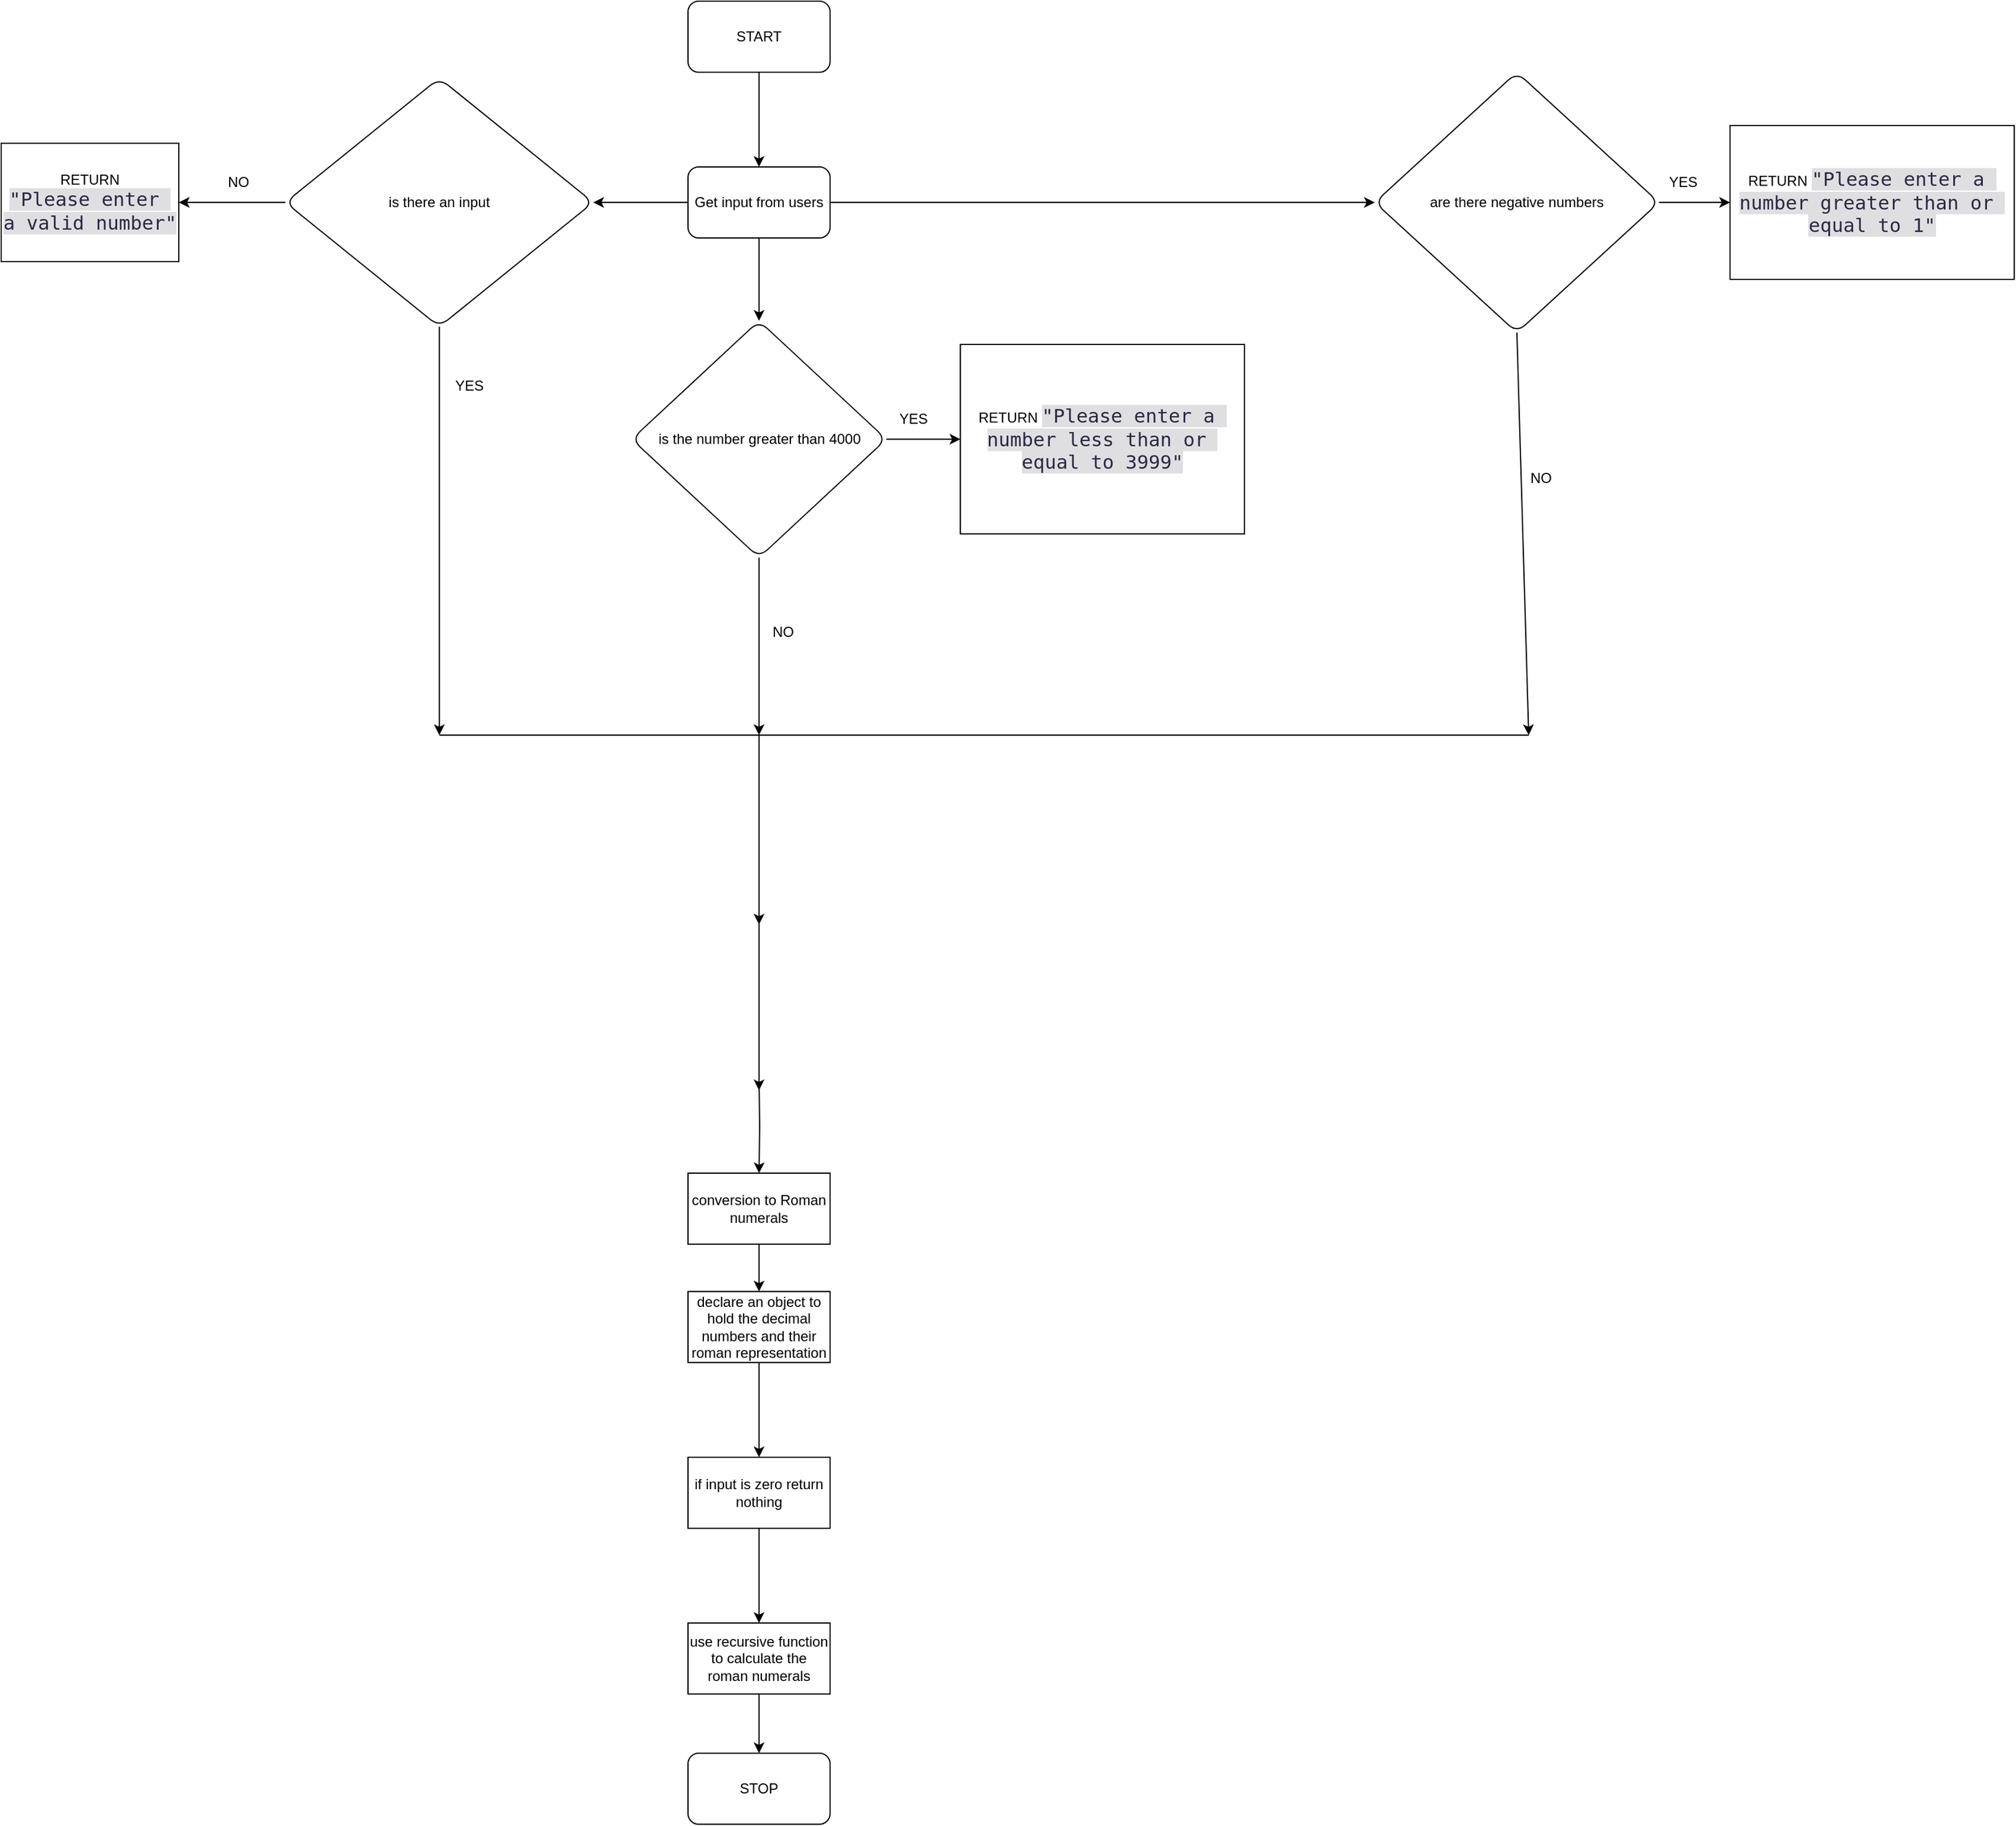 <mxfile version="24.8.0" pages="2">
  <diagram name="Page-1" id="vIL-I0sfT6Y0OZ06hQmx">
    <mxGraphModel dx="1676" dy="1535" grid="1" gridSize="10" guides="1" tooltips="1" connect="1" arrows="1" fold="1" page="1" pageScale="1" pageWidth="850" pageHeight="1100" math="0" shadow="0">
      <root>
        <mxCell id="0" />
        <mxCell id="1" parent="0" />
        <mxCell id="fpLjmtLVnQg6_11v8AQf-3" value="" style="edgeStyle=orthogonalEdgeStyle;rounded=0;orthogonalLoop=1;jettySize=auto;html=1;" parent="1" source="fpLjmtLVnQg6_11v8AQf-1" target="fpLjmtLVnQg6_11v8AQf-2" edge="1">
          <mxGeometry relative="1" as="geometry" />
        </mxCell>
        <mxCell id="fpLjmtLVnQg6_11v8AQf-1" value="START" style="rounded=1;whiteSpace=wrap;html=1;" parent="1" vertex="1">
          <mxGeometry x="370" y="-420" width="120" height="60" as="geometry" />
        </mxCell>
        <mxCell id="fpLjmtLVnQg6_11v8AQf-11" value="" style="edgeStyle=orthogonalEdgeStyle;rounded=0;orthogonalLoop=1;jettySize=auto;html=1;" parent="1" source="fpLjmtLVnQg6_11v8AQf-2" target="fpLjmtLVnQg6_11v8AQf-10" edge="1">
          <mxGeometry relative="1" as="geometry" />
        </mxCell>
        <mxCell id="fpLjmtLVnQg6_11v8AQf-13" value="" style="edgeStyle=orthogonalEdgeStyle;rounded=0;orthogonalLoop=1;jettySize=auto;html=1;" parent="1" source="fpLjmtLVnQg6_11v8AQf-2" target="fpLjmtLVnQg6_11v8AQf-12" edge="1">
          <mxGeometry relative="1" as="geometry" />
        </mxCell>
        <mxCell id="fpLjmtLVnQg6_11v8AQf-15" value="" style="edgeStyle=orthogonalEdgeStyle;rounded=0;orthogonalLoop=1;jettySize=auto;html=1;" parent="1" source="fpLjmtLVnQg6_11v8AQf-2" target="fpLjmtLVnQg6_11v8AQf-14" edge="1">
          <mxGeometry relative="1" as="geometry" />
        </mxCell>
        <mxCell id="fpLjmtLVnQg6_11v8AQf-2" value="Get input from users" style="rounded=1;whiteSpace=wrap;html=1;" parent="1" vertex="1">
          <mxGeometry x="370" y="-280" width="120" height="60" as="geometry" />
        </mxCell>
        <mxCell id="fpLjmtLVnQg6_11v8AQf-10" value="is the number greater than 4000" style="rhombus;whiteSpace=wrap;html=1;rounded=1;" parent="1" vertex="1">
          <mxGeometry x="322.5" y="-150" width="215" height="200" as="geometry" />
        </mxCell>
        <mxCell id="fpLjmtLVnQg6_11v8AQf-12" value="are there negative numbers" style="rhombus;whiteSpace=wrap;html=1;rounded=1;" parent="1" vertex="1">
          <mxGeometry x="950" y="-360" width="240" height="220" as="geometry" />
        </mxCell>
        <mxCell id="fpLjmtLVnQg6_11v8AQf-17" value="" style="edgeStyle=orthogonalEdgeStyle;rounded=0;orthogonalLoop=1;jettySize=auto;html=1;" parent="1" source="fpLjmtLVnQg6_11v8AQf-14" edge="1">
          <mxGeometry relative="1" as="geometry">
            <mxPoint x="160" y="200" as="targetPoint" />
          </mxGeometry>
        </mxCell>
        <mxCell id="fpLjmtLVnQg6_11v8AQf-14" value="is there an input" style="rhombus;whiteSpace=wrap;html=1;rounded=1;" parent="1" vertex="1">
          <mxGeometry x="30" y="-355" width="260" height="210" as="geometry" />
        </mxCell>
        <mxCell id="fpLjmtLVnQg6_11v8AQf-19" value="" style="endArrow=classic;html=1;rounded=0;exitX=0;exitY=0.5;exitDx=0;exitDy=0;entryX=1;entryY=0.5;entryDx=0;entryDy=0;" parent="1" source="fpLjmtLVnQg6_11v8AQf-14" target="fpLjmtLVnQg6_11v8AQf-20" edge="1">
          <mxGeometry width="50" height="50" relative="1" as="geometry">
            <mxPoint x="30" y="-270" as="sourcePoint" />
            <mxPoint x="-10" y="-250" as="targetPoint" />
          </mxGeometry>
        </mxCell>
        <mxCell id="fpLjmtLVnQg6_11v8AQf-20" value="RETURN&lt;div&gt;&lt;span style=&quot;color: rgb(42, 42, 64); font-family: Hack-ZeroSlash, monospace; font-size: 16.2px; text-align: left; white-space-collapse: break-spaces; background-color: rgb(223, 223, 226);&quot;&gt;&quot;Please enter a valid number&quot;&lt;/span&gt;&lt;/div&gt;" style="rounded=0;whiteSpace=wrap;html=1;" parent="1" vertex="1">
          <mxGeometry x="-210" y="-300" width="150" height="100" as="geometry" />
        </mxCell>
        <mxCell id="fpLjmtLVnQg6_11v8AQf-21" value="" style="endArrow=classic;html=1;rounded=0;exitX=0.5;exitY=1;exitDx=0;exitDy=0;" parent="1" source="fpLjmtLVnQg6_11v8AQf-10" edge="1">
          <mxGeometry width="50" height="50" relative="1" as="geometry">
            <mxPoint x="450" y="70" as="sourcePoint" />
            <mxPoint x="430" y="200" as="targetPoint" />
          </mxGeometry>
        </mxCell>
        <mxCell id="fpLjmtLVnQg6_11v8AQf-23" value="" style="endArrow=classic;html=1;rounded=0;exitX=1;exitY=0.5;exitDx=0;exitDy=0;" parent="1" source="fpLjmtLVnQg6_11v8AQf-10" edge="1">
          <mxGeometry width="50" height="50" relative="1" as="geometry">
            <mxPoint x="540" y="-40" as="sourcePoint" />
            <mxPoint x="600" y="-50" as="targetPoint" />
          </mxGeometry>
        </mxCell>
        <mxCell id="fpLjmtLVnQg6_11v8AQf-24" value="RETURN&amp;nbsp;&lt;span style=&quot;color: rgb(42, 42, 64); font-family: Hack-ZeroSlash, monospace; font-size: 16.2px; text-align: left; white-space-collapse: break-spaces; background-color: rgb(223, 223, 226);&quot;&gt;&quot;Please enter a number less than or equal to 3999&quot;&lt;/span&gt;" style="rounded=0;whiteSpace=wrap;html=1;" parent="1" vertex="1">
          <mxGeometry x="600" y="-130" width="240" height="160" as="geometry" />
        </mxCell>
        <mxCell id="fpLjmtLVnQg6_11v8AQf-25" value="" style="endArrow=classic;html=1;rounded=0;exitX=0.5;exitY=1;exitDx=0;exitDy=0;" parent="1" source="fpLjmtLVnQg6_11v8AQf-12" edge="1">
          <mxGeometry width="50" height="50" relative="1" as="geometry">
            <mxPoint x="1140" y="-80" as="sourcePoint" />
            <mxPoint x="1080" y="200" as="targetPoint" />
          </mxGeometry>
        </mxCell>
        <mxCell id="fpLjmtLVnQg6_11v8AQf-26" value="" style="endArrow=classic;html=1;rounded=0;" parent="1" source="fpLjmtLVnQg6_11v8AQf-12" edge="1">
          <mxGeometry width="50" height="50" relative="1" as="geometry">
            <mxPoint x="1170" y="-160" as="sourcePoint" />
            <mxPoint x="1250" y="-250" as="targetPoint" />
          </mxGeometry>
        </mxCell>
        <mxCell id="fpLjmtLVnQg6_11v8AQf-28" value="RETURN&amp;nbsp;&lt;span style=&quot;color: rgb(42, 42, 64); font-family: Hack-ZeroSlash, monospace; font-size: 16.2px; text-align: left; white-space-collapse: break-spaces; background-color: rgb(223, 223, 226);&quot;&gt;&quot;Please enter a number greater than or equal to 1&quot;&lt;/span&gt;" style="rounded=0;whiteSpace=wrap;html=1;" parent="1" vertex="1">
          <mxGeometry x="1250" y="-315" width="240" height="130" as="geometry" />
        </mxCell>
        <mxCell id="fpLjmtLVnQg6_11v8AQf-29" value="YES" style="text;html=1;align=center;verticalAlign=middle;resizable=0;points=[];autosize=1;strokeColor=none;fillColor=none;" parent="1" vertex="1">
          <mxGeometry x="160" y="-110" width="50" height="30" as="geometry" />
        </mxCell>
        <mxCell id="fpLjmtLVnQg6_11v8AQf-31" value="NO" style="text;html=1;align=center;verticalAlign=middle;resizable=0;points=[];autosize=1;strokeColor=none;fillColor=none;" parent="1" vertex="1">
          <mxGeometry x="-30" y="-282" width="40" height="30" as="geometry" />
        </mxCell>
        <mxCell id="fpLjmtLVnQg6_11v8AQf-33" value="YES" style="text;html=1;align=center;verticalAlign=middle;resizable=0;points=[];autosize=1;strokeColor=none;fillColor=none;" parent="1" vertex="1">
          <mxGeometry x="535" y="-82" width="50" height="30" as="geometry" />
        </mxCell>
        <mxCell id="fpLjmtLVnQg6_11v8AQf-34" value="YES" style="text;html=1;align=center;verticalAlign=middle;resizable=0;points=[];autosize=1;strokeColor=none;fillColor=none;" parent="1" vertex="1">
          <mxGeometry x="1185" y="-282" width="50" height="30" as="geometry" />
        </mxCell>
        <mxCell id="xKza-f95iylEyheFijkY-1" value="" style="endArrow=none;html=1;rounded=0;" edge="1" parent="1">
          <mxGeometry width="50" height="50" relative="1" as="geometry">
            <mxPoint x="160" y="200" as="sourcePoint" />
            <mxPoint x="1080" y="200" as="targetPoint" />
          </mxGeometry>
        </mxCell>
        <mxCell id="xKza-f95iylEyheFijkY-2" value="" style="endArrow=classic;html=1;rounded=0;" edge="1" parent="1">
          <mxGeometry width="50" height="50" relative="1" as="geometry">
            <mxPoint x="430" y="200" as="sourcePoint" />
            <mxPoint x="430" y="360" as="targetPoint" />
          </mxGeometry>
        </mxCell>
        <mxCell id="xKza-f95iylEyheFijkY-27" value="" style="edgeStyle=orthogonalEdgeStyle;rounded=0;orthogonalLoop=1;jettySize=auto;html=1;" edge="1" parent="1">
          <mxGeometry relative="1" as="geometry">
            <mxPoint x="430" y="500" as="targetPoint" />
            <mxPoint x="430" y="350" as="sourcePoint" />
          </mxGeometry>
        </mxCell>
        <mxCell id="xKza-f95iylEyheFijkY-29" value="" style="edgeStyle=orthogonalEdgeStyle;rounded=0;orthogonalLoop=1;jettySize=auto;html=1;" edge="1" parent="1" target="xKza-f95iylEyheFijkY-31">
          <mxGeometry relative="1" as="geometry">
            <mxPoint x="430" y="490" as="sourcePoint" />
          </mxGeometry>
        </mxCell>
        <mxCell id="xKza-f95iylEyheFijkY-31" value="conversion to Roman numerals" style="rounded=0;whiteSpace=wrap;html=1;" vertex="1" parent="1">
          <mxGeometry x="370" y="570" width="120" height="60" as="geometry" />
        </mxCell>
        <mxCell id="xKza-f95iylEyheFijkY-32" value="" style="endArrow=classic;html=1;rounded=0;exitX=0.5;exitY=1;exitDx=0;exitDy=0;" edge="1" parent="1" source="xKza-f95iylEyheFijkY-31">
          <mxGeometry width="50" height="50" relative="1" as="geometry">
            <mxPoint x="500" y="650" as="sourcePoint" />
            <mxPoint x="430" y="670" as="targetPoint" />
          </mxGeometry>
        </mxCell>
        <mxCell id="xKza-f95iylEyheFijkY-33" value="" style="edgeStyle=orthogonalEdgeStyle;rounded=0;orthogonalLoop=1;jettySize=auto;html=1;" edge="1" parent="1" source="xKza-f95iylEyheFijkY-34" target="xKza-f95iylEyheFijkY-36">
          <mxGeometry relative="1" as="geometry" />
        </mxCell>
        <mxCell id="xKza-f95iylEyheFijkY-34" value="declare an object to hold the decimal numbers and their roman representation" style="rounded=0;whiteSpace=wrap;html=1;" vertex="1" parent="1">
          <mxGeometry x="370" y="670" width="120" height="60" as="geometry" />
        </mxCell>
        <mxCell id="xKza-f95iylEyheFijkY-35" value="" style="edgeStyle=orthogonalEdgeStyle;rounded=0;orthogonalLoop=1;jettySize=auto;html=1;" edge="1" parent="1" source="xKza-f95iylEyheFijkY-36" target="xKza-f95iylEyheFijkY-37">
          <mxGeometry relative="1" as="geometry" />
        </mxCell>
        <mxCell id="xKza-f95iylEyheFijkY-36" value="if input is zero return nothing" style="rounded=0;whiteSpace=wrap;html=1;" vertex="1" parent="1">
          <mxGeometry x="370" y="810" width="120" height="60" as="geometry" />
        </mxCell>
        <mxCell id="xKza-f95iylEyheFijkY-39" value="" style="edgeStyle=orthogonalEdgeStyle;rounded=0;orthogonalLoop=1;jettySize=auto;html=1;" edge="1" parent="1" source="xKza-f95iylEyheFijkY-37" target="xKza-f95iylEyheFijkY-38">
          <mxGeometry relative="1" as="geometry" />
        </mxCell>
        <mxCell id="xKza-f95iylEyheFijkY-37" value="use recursive function to calculate the roman numerals" style="whiteSpace=wrap;html=1;rounded=0;" vertex="1" parent="1">
          <mxGeometry x="370" y="950" width="120" height="60" as="geometry" />
        </mxCell>
        <mxCell id="xKza-f95iylEyheFijkY-38" value="STOP" style="rounded=1;whiteSpace=wrap;html=1;" vertex="1" parent="1">
          <mxGeometry x="370" y="1060" width="120" height="60" as="geometry" />
        </mxCell>
        <mxCell id="xKza-f95iylEyheFijkY-40" value="NO" style="text;html=1;align=center;verticalAlign=middle;resizable=0;points=[];autosize=1;strokeColor=none;fillColor=none;" vertex="1" parent="1">
          <mxGeometry x="1070" y="-32" width="40" height="30" as="geometry" />
        </mxCell>
        <mxCell id="xKza-f95iylEyheFijkY-41" value="NO" style="text;html=1;align=center;verticalAlign=middle;resizable=0;points=[];autosize=1;strokeColor=none;fillColor=none;" vertex="1" parent="1">
          <mxGeometry x="430" y="98" width="40" height="30" as="geometry" />
        </mxCell>
      </root>
    </mxGraphModel>
  </diagram>
  <diagram id="BZR44DvwZokiJtuKy5I9" name="Page-2">
    <mxGraphModel dx="826" dy="1535" grid="1" gridSize="10" guides="1" tooltips="1" connect="1" arrows="1" fold="1" page="1" pageScale="1" pageWidth="850" pageHeight="1100" math="0" shadow="0">
      <root>
        <mxCell id="0" />
        <mxCell id="1" parent="0" />
        <mxCell id="R4KuYA0PfmF7pxv1_BAe-3" value="" style="edgeStyle=orthogonalEdgeStyle;rounded=0;orthogonalLoop=1;jettySize=auto;html=1;" parent="1" source="R4KuYA0PfmF7pxv1_BAe-1" edge="1">
          <mxGeometry relative="1" as="geometry">
            <mxPoint x="380" y="-280" as="targetPoint" />
          </mxGeometry>
        </mxCell>
        <mxCell id="R4KuYA0PfmF7pxv1_BAe-1" value="START" style="rounded=1;whiteSpace=wrap;html=1;" parent="1" vertex="1">
          <mxGeometry x="320" y="-420" width="120" height="60" as="geometry" />
        </mxCell>
        <mxCell id="R4KuYA0PfmF7pxv1_BAe-6" value="" style="edgeStyle=orthogonalEdgeStyle;rounded=0;orthogonalLoop=1;jettySize=auto;html=1;" parent="1" source="R4KuYA0PfmF7pxv1_BAe-4" target="R4KuYA0PfmF7pxv1_BAe-5" edge="1">
          <mxGeometry relative="1" as="geometry" />
        </mxCell>
        <mxCell id="R4KuYA0PfmF7pxv1_BAe-4" value="Get input" style="rounded=0;whiteSpace=wrap;html=1;" parent="1" vertex="1">
          <mxGeometry x="320" y="-280" width="120" height="60" as="geometry" />
        </mxCell>
        <mxCell id="R4KuYA0PfmF7pxv1_BAe-5" value="conversion to Roman numerals" style="rounded=0;whiteSpace=wrap;html=1;" parent="1" vertex="1">
          <mxGeometry x="320" y="-140" width="120" height="60" as="geometry" />
        </mxCell>
        <mxCell id="DSLGoi_0Cr1H41tu2KNo-1" value="" style="endArrow=classic;html=1;rounded=0;exitX=0.5;exitY=1;exitDx=0;exitDy=0;" edge="1" parent="1" source="R4KuYA0PfmF7pxv1_BAe-5">
          <mxGeometry width="50" height="50" relative="1" as="geometry">
            <mxPoint x="450" y="-60" as="sourcePoint" />
            <mxPoint x="380" y="-40" as="targetPoint" />
          </mxGeometry>
        </mxCell>
        <mxCell id="DSLGoi_0Cr1H41tu2KNo-4" value="" style="edgeStyle=orthogonalEdgeStyle;rounded=0;orthogonalLoop=1;jettySize=auto;html=1;" edge="1" parent="1" source="DSLGoi_0Cr1H41tu2KNo-2" target="DSLGoi_0Cr1H41tu2KNo-3">
          <mxGeometry relative="1" as="geometry" />
        </mxCell>
        <mxCell id="DSLGoi_0Cr1H41tu2KNo-2" value="declare an object to hold the decimal numbers and their roman representation" style="rounded=0;whiteSpace=wrap;html=1;" vertex="1" parent="1">
          <mxGeometry x="320" y="-40" width="120" height="60" as="geometry" />
        </mxCell>
        <mxCell id="DSLGoi_0Cr1H41tu2KNo-6" value="" style="edgeStyle=orthogonalEdgeStyle;rounded=0;orthogonalLoop=1;jettySize=auto;html=1;" edge="1" parent="1" source="DSLGoi_0Cr1H41tu2KNo-3" target="DSLGoi_0Cr1H41tu2KNo-5">
          <mxGeometry relative="1" as="geometry" />
        </mxCell>
        <mxCell id="DSLGoi_0Cr1H41tu2KNo-3" value="if input is zero return nothing" style="rounded=0;whiteSpace=wrap;html=1;" vertex="1" parent="1">
          <mxGeometry x="320" y="100" width="120" height="60" as="geometry" />
        </mxCell>
        <mxCell id="DSLGoi_0Cr1H41tu2KNo-5" value="use recursive function to calculate the roman numerals" style="whiteSpace=wrap;html=1;rounded=0;" vertex="1" parent="1">
          <mxGeometry x="320" y="240" width="120" height="60" as="geometry" />
        </mxCell>
      </root>
    </mxGraphModel>
  </diagram>
</mxfile>
